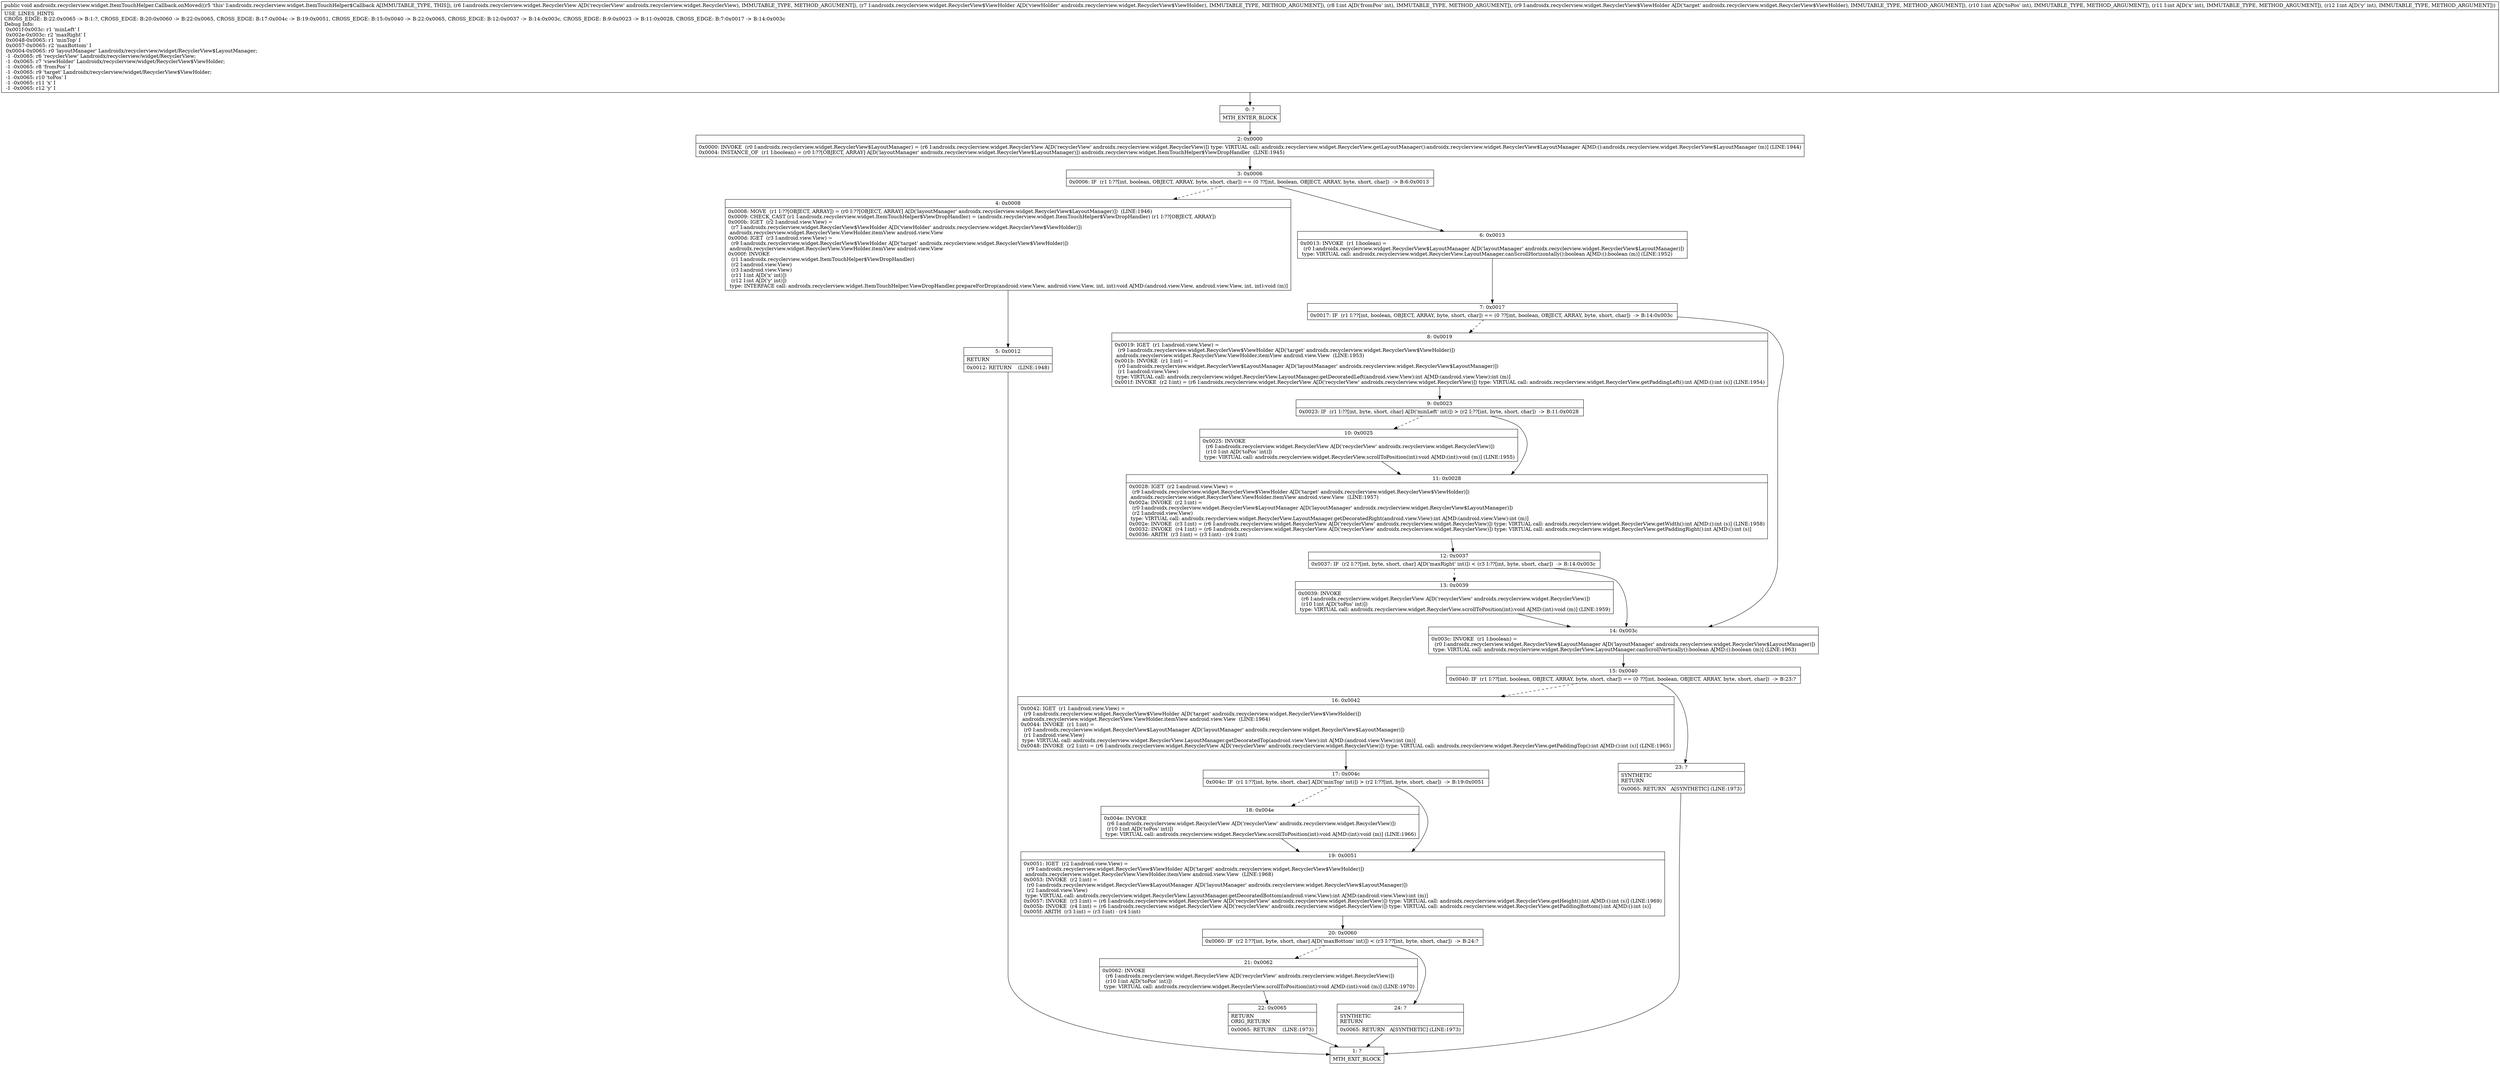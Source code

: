 digraph "CFG forandroidx.recyclerview.widget.ItemTouchHelper.Callback.onMoved(Landroidx\/recyclerview\/widget\/RecyclerView;Landroidx\/recyclerview\/widget\/RecyclerView$ViewHolder;ILandroidx\/recyclerview\/widget\/RecyclerView$ViewHolder;III)V" {
Node_0 [shape=record,label="{0\:\ ?|MTH_ENTER_BLOCK\l}"];
Node_2 [shape=record,label="{2\:\ 0x0000|0x0000: INVOKE  (r0 I:androidx.recyclerview.widget.RecyclerView$LayoutManager) = (r6 I:androidx.recyclerview.widget.RecyclerView A[D('recyclerView' androidx.recyclerview.widget.RecyclerView)]) type: VIRTUAL call: androidx.recyclerview.widget.RecyclerView.getLayoutManager():androidx.recyclerview.widget.RecyclerView$LayoutManager A[MD:():androidx.recyclerview.widget.RecyclerView$LayoutManager (m)] (LINE:1944)\l0x0004: INSTANCE_OF  (r1 I:boolean) = (r0 I:??[OBJECT, ARRAY] A[D('layoutManager' androidx.recyclerview.widget.RecyclerView$LayoutManager)]) androidx.recyclerview.widget.ItemTouchHelper$ViewDropHandler  (LINE:1945)\l}"];
Node_3 [shape=record,label="{3\:\ 0x0006|0x0006: IF  (r1 I:??[int, boolean, OBJECT, ARRAY, byte, short, char]) == (0 ??[int, boolean, OBJECT, ARRAY, byte, short, char])  \-\> B:6:0x0013 \l}"];
Node_4 [shape=record,label="{4\:\ 0x0008|0x0008: MOVE  (r1 I:??[OBJECT, ARRAY]) = (r0 I:??[OBJECT, ARRAY] A[D('layoutManager' androidx.recyclerview.widget.RecyclerView$LayoutManager)])  (LINE:1946)\l0x0009: CHECK_CAST (r1 I:androidx.recyclerview.widget.ItemTouchHelper$ViewDropHandler) = (androidx.recyclerview.widget.ItemTouchHelper$ViewDropHandler) (r1 I:??[OBJECT, ARRAY]) \l0x000b: IGET  (r2 I:android.view.View) = \l  (r7 I:androidx.recyclerview.widget.RecyclerView$ViewHolder A[D('viewHolder' androidx.recyclerview.widget.RecyclerView$ViewHolder)])\l androidx.recyclerview.widget.RecyclerView.ViewHolder.itemView android.view.View \l0x000d: IGET  (r3 I:android.view.View) = \l  (r9 I:androidx.recyclerview.widget.RecyclerView$ViewHolder A[D('target' androidx.recyclerview.widget.RecyclerView$ViewHolder)])\l androidx.recyclerview.widget.RecyclerView.ViewHolder.itemView android.view.View \l0x000f: INVOKE  \l  (r1 I:androidx.recyclerview.widget.ItemTouchHelper$ViewDropHandler)\l  (r2 I:android.view.View)\l  (r3 I:android.view.View)\l  (r11 I:int A[D('x' int)])\l  (r12 I:int A[D('y' int)])\l type: INTERFACE call: androidx.recyclerview.widget.ItemTouchHelper.ViewDropHandler.prepareForDrop(android.view.View, android.view.View, int, int):void A[MD:(android.view.View, android.view.View, int, int):void (m)]\l}"];
Node_5 [shape=record,label="{5\:\ 0x0012|RETURN\l|0x0012: RETURN    (LINE:1948)\l}"];
Node_1 [shape=record,label="{1\:\ ?|MTH_EXIT_BLOCK\l}"];
Node_6 [shape=record,label="{6\:\ 0x0013|0x0013: INVOKE  (r1 I:boolean) = \l  (r0 I:androidx.recyclerview.widget.RecyclerView$LayoutManager A[D('layoutManager' androidx.recyclerview.widget.RecyclerView$LayoutManager)])\l type: VIRTUAL call: androidx.recyclerview.widget.RecyclerView.LayoutManager.canScrollHorizontally():boolean A[MD:():boolean (m)] (LINE:1952)\l}"];
Node_7 [shape=record,label="{7\:\ 0x0017|0x0017: IF  (r1 I:??[int, boolean, OBJECT, ARRAY, byte, short, char]) == (0 ??[int, boolean, OBJECT, ARRAY, byte, short, char])  \-\> B:14:0x003c \l}"];
Node_8 [shape=record,label="{8\:\ 0x0019|0x0019: IGET  (r1 I:android.view.View) = \l  (r9 I:androidx.recyclerview.widget.RecyclerView$ViewHolder A[D('target' androidx.recyclerview.widget.RecyclerView$ViewHolder)])\l androidx.recyclerview.widget.RecyclerView.ViewHolder.itemView android.view.View  (LINE:1953)\l0x001b: INVOKE  (r1 I:int) = \l  (r0 I:androidx.recyclerview.widget.RecyclerView$LayoutManager A[D('layoutManager' androidx.recyclerview.widget.RecyclerView$LayoutManager)])\l  (r1 I:android.view.View)\l type: VIRTUAL call: androidx.recyclerview.widget.RecyclerView.LayoutManager.getDecoratedLeft(android.view.View):int A[MD:(android.view.View):int (m)]\l0x001f: INVOKE  (r2 I:int) = (r6 I:androidx.recyclerview.widget.RecyclerView A[D('recyclerView' androidx.recyclerview.widget.RecyclerView)]) type: VIRTUAL call: androidx.recyclerview.widget.RecyclerView.getPaddingLeft():int A[MD:():int (s)] (LINE:1954)\l}"];
Node_9 [shape=record,label="{9\:\ 0x0023|0x0023: IF  (r1 I:??[int, byte, short, char] A[D('minLeft' int)]) \> (r2 I:??[int, byte, short, char])  \-\> B:11:0x0028 \l}"];
Node_10 [shape=record,label="{10\:\ 0x0025|0x0025: INVOKE  \l  (r6 I:androidx.recyclerview.widget.RecyclerView A[D('recyclerView' androidx.recyclerview.widget.RecyclerView)])\l  (r10 I:int A[D('toPos' int)])\l type: VIRTUAL call: androidx.recyclerview.widget.RecyclerView.scrollToPosition(int):void A[MD:(int):void (m)] (LINE:1955)\l}"];
Node_11 [shape=record,label="{11\:\ 0x0028|0x0028: IGET  (r2 I:android.view.View) = \l  (r9 I:androidx.recyclerview.widget.RecyclerView$ViewHolder A[D('target' androidx.recyclerview.widget.RecyclerView$ViewHolder)])\l androidx.recyclerview.widget.RecyclerView.ViewHolder.itemView android.view.View  (LINE:1957)\l0x002a: INVOKE  (r2 I:int) = \l  (r0 I:androidx.recyclerview.widget.RecyclerView$LayoutManager A[D('layoutManager' androidx.recyclerview.widget.RecyclerView$LayoutManager)])\l  (r2 I:android.view.View)\l type: VIRTUAL call: androidx.recyclerview.widget.RecyclerView.LayoutManager.getDecoratedRight(android.view.View):int A[MD:(android.view.View):int (m)]\l0x002e: INVOKE  (r3 I:int) = (r6 I:androidx.recyclerview.widget.RecyclerView A[D('recyclerView' androidx.recyclerview.widget.RecyclerView)]) type: VIRTUAL call: androidx.recyclerview.widget.RecyclerView.getWidth():int A[MD:():int (s)] (LINE:1958)\l0x0032: INVOKE  (r4 I:int) = (r6 I:androidx.recyclerview.widget.RecyclerView A[D('recyclerView' androidx.recyclerview.widget.RecyclerView)]) type: VIRTUAL call: androidx.recyclerview.widget.RecyclerView.getPaddingRight():int A[MD:():int (s)]\l0x0036: ARITH  (r3 I:int) = (r3 I:int) \- (r4 I:int) \l}"];
Node_12 [shape=record,label="{12\:\ 0x0037|0x0037: IF  (r2 I:??[int, byte, short, char] A[D('maxRight' int)]) \< (r3 I:??[int, byte, short, char])  \-\> B:14:0x003c \l}"];
Node_13 [shape=record,label="{13\:\ 0x0039|0x0039: INVOKE  \l  (r6 I:androidx.recyclerview.widget.RecyclerView A[D('recyclerView' androidx.recyclerview.widget.RecyclerView)])\l  (r10 I:int A[D('toPos' int)])\l type: VIRTUAL call: androidx.recyclerview.widget.RecyclerView.scrollToPosition(int):void A[MD:(int):void (m)] (LINE:1959)\l}"];
Node_14 [shape=record,label="{14\:\ 0x003c|0x003c: INVOKE  (r1 I:boolean) = \l  (r0 I:androidx.recyclerview.widget.RecyclerView$LayoutManager A[D('layoutManager' androidx.recyclerview.widget.RecyclerView$LayoutManager)])\l type: VIRTUAL call: androidx.recyclerview.widget.RecyclerView.LayoutManager.canScrollVertically():boolean A[MD:():boolean (m)] (LINE:1963)\l}"];
Node_15 [shape=record,label="{15\:\ 0x0040|0x0040: IF  (r1 I:??[int, boolean, OBJECT, ARRAY, byte, short, char]) == (0 ??[int, boolean, OBJECT, ARRAY, byte, short, char])  \-\> B:23:? \l}"];
Node_16 [shape=record,label="{16\:\ 0x0042|0x0042: IGET  (r1 I:android.view.View) = \l  (r9 I:androidx.recyclerview.widget.RecyclerView$ViewHolder A[D('target' androidx.recyclerview.widget.RecyclerView$ViewHolder)])\l androidx.recyclerview.widget.RecyclerView.ViewHolder.itemView android.view.View  (LINE:1964)\l0x0044: INVOKE  (r1 I:int) = \l  (r0 I:androidx.recyclerview.widget.RecyclerView$LayoutManager A[D('layoutManager' androidx.recyclerview.widget.RecyclerView$LayoutManager)])\l  (r1 I:android.view.View)\l type: VIRTUAL call: androidx.recyclerview.widget.RecyclerView.LayoutManager.getDecoratedTop(android.view.View):int A[MD:(android.view.View):int (m)]\l0x0048: INVOKE  (r2 I:int) = (r6 I:androidx.recyclerview.widget.RecyclerView A[D('recyclerView' androidx.recyclerview.widget.RecyclerView)]) type: VIRTUAL call: androidx.recyclerview.widget.RecyclerView.getPaddingTop():int A[MD:():int (s)] (LINE:1965)\l}"];
Node_17 [shape=record,label="{17\:\ 0x004c|0x004c: IF  (r1 I:??[int, byte, short, char] A[D('minTop' int)]) \> (r2 I:??[int, byte, short, char])  \-\> B:19:0x0051 \l}"];
Node_18 [shape=record,label="{18\:\ 0x004e|0x004e: INVOKE  \l  (r6 I:androidx.recyclerview.widget.RecyclerView A[D('recyclerView' androidx.recyclerview.widget.RecyclerView)])\l  (r10 I:int A[D('toPos' int)])\l type: VIRTUAL call: androidx.recyclerview.widget.RecyclerView.scrollToPosition(int):void A[MD:(int):void (m)] (LINE:1966)\l}"];
Node_19 [shape=record,label="{19\:\ 0x0051|0x0051: IGET  (r2 I:android.view.View) = \l  (r9 I:androidx.recyclerview.widget.RecyclerView$ViewHolder A[D('target' androidx.recyclerview.widget.RecyclerView$ViewHolder)])\l androidx.recyclerview.widget.RecyclerView.ViewHolder.itemView android.view.View  (LINE:1968)\l0x0053: INVOKE  (r2 I:int) = \l  (r0 I:androidx.recyclerview.widget.RecyclerView$LayoutManager A[D('layoutManager' androidx.recyclerview.widget.RecyclerView$LayoutManager)])\l  (r2 I:android.view.View)\l type: VIRTUAL call: androidx.recyclerview.widget.RecyclerView.LayoutManager.getDecoratedBottom(android.view.View):int A[MD:(android.view.View):int (m)]\l0x0057: INVOKE  (r3 I:int) = (r6 I:androidx.recyclerview.widget.RecyclerView A[D('recyclerView' androidx.recyclerview.widget.RecyclerView)]) type: VIRTUAL call: androidx.recyclerview.widget.RecyclerView.getHeight():int A[MD:():int (s)] (LINE:1969)\l0x005b: INVOKE  (r4 I:int) = (r6 I:androidx.recyclerview.widget.RecyclerView A[D('recyclerView' androidx.recyclerview.widget.RecyclerView)]) type: VIRTUAL call: androidx.recyclerview.widget.RecyclerView.getPaddingBottom():int A[MD:():int (s)]\l0x005f: ARITH  (r3 I:int) = (r3 I:int) \- (r4 I:int) \l}"];
Node_20 [shape=record,label="{20\:\ 0x0060|0x0060: IF  (r2 I:??[int, byte, short, char] A[D('maxBottom' int)]) \< (r3 I:??[int, byte, short, char])  \-\> B:24:? \l}"];
Node_21 [shape=record,label="{21\:\ 0x0062|0x0062: INVOKE  \l  (r6 I:androidx.recyclerview.widget.RecyclerView A[D('recyclerView' androidx.recyclerview.widget.RecyclerView)])\l  (r10 I:int A[D('toPos' int)])\l type: VIRTUAL call: androidx.recyclerview.widget.RecyclerView.scrollToPosition(int):void A[MD:(int):void (m)] (LINE:1970)\l}"];
Node_22 [shape=record,label="{22\:\ 0x0065|RETURN\lORIG_RETURN\l|0x0065: RETURN    (LINE:1973)\l}"];
Node_24 [shape=record,label="{24\:\ ?|SYNTHETIC\lRETURN\l|0x0065: RETURN   A[SYNTHETIC] (LINE:1973)\l}"];
Node_23 [shape=record,label="{23\:\ ?|SYNTHETIC\lRETURN\l|0x0065: RETURN   A[SYNTHETIC] (LINE:1973)\l}"];
MethodNode[shape=record,label="{public void androidx.recyclerview.widget.ItemTouchHelper.Callback.onMoved((r5 'this' I:androidx.recyclerview.widget.ItemTouchHelper$Callback A[IMMUTABLE_TYPE, THIS]), (r6 I:androidx.recyclerview.widget.RecyclerView A[D('recyclerView' androidx.recyclerview.widget.RecyclerView), IMMUTABLE_TYPE, METHOD_ARGUMENT]), (r7 I:androidx.recyclerview.widget.RecyclerView$ViewHolder A[D('viewHolder' androidx.recyclerview.widget.RecyclerView$ViewHolder), IMMUTABLE_TYPE, METHOD_ARGUMENT]), (r8 I:int A[D('fromPos' int), IMMUTABLE_TYPE, METHOD_ARGUMENT]), (r9 I:androidx.recyclerview.widget.RecyclerView$ViewHolder A[D('target' androidx.recyclerview.widget.RecyclerView$ViewHolder), IMMUTABLE_TYPE, METHOD_ARGUMENT]), (r10 I:int A[D('toPos' int), IMMUTABLE_TYPE, METHOD_ARGUMENT]), (r11 I:int A[D('x' int), IMMUTABLE_TYPE, METHOD_ARGUMENT]), (r12 I:int A[D('y' int), IMMUTABLE_TYPE, METHOD_ARGUMENT]))  | USE_LINES_HINTS\lCROSS_EDGE: B:22:0x0065 \-\> B:1:?, CROSS_EDGE: B:20:0x0060 \-\> B:22:0x0065, CROSS_EDGE: B:17:0x004c \-\> B:19:0x0051, CROSS_EDGE: B:15:0x0040 \-\> B:22:0x0065, CROSS_EDGE: B:12:0x0037 \-\> B:14:0x003c, CROSS_EDGE: B:9:0x0023 \-\> B:11:0x0028, CROSS_EDGE: B:7:0x0017 \-\> B:14:0x003c\lDebug Info:\l  0x001f\-0x003c: r1 'minLeft' I\l  0x002e\-0x003c: r2 'maxRight' I\l  0x0048\-0x0065: r1 'minTop' I\l  0x0057\-0x0065: r2 'maxBottom' I\l  0x0004\-0x0065: r0 'layoutManager' Landroidx\/recyclerview\/widget\/RecyclerView$LayoutManager;\l  \-1 \-0x0065: r6 'recyclerView' Landroidx\/recyclerview\/widget\/RecyclerView;\l  \-1 \-0x0065: r7 'viewHolder' Landroidx\/recyclerview\/widget\/RecyclerView$ViewHolder;\l  \-1 \-0x0065: r8 'fromPos' I\l  \-1 \-0x0065: r9 'target' Landroidx\/recyclerview\/widget\/RecyclerView$ViewHolder;\l  \-1 \-0x0065: r10 'toPos' I\l  \-1 \-0x0065: r11 'x' I\l  \-1 \-0x0065: r12 'y' I\l}"];
MethodNode -> Node_0;Node_0 -> Node_2;
Node_2 -> Node_3;
Node_3 -> Node_4[style=dashed];
Node_3 -> Node_6;
Node_4 -> Node_5;
Node_5 -> Node_1;
Node_6 -> Node_7;
Node_7 -> Node_8[style=dashed];
Node_7 -> Node_14;
Node_8 -> Node_9;
Node_9 -> Node_10[style=dashed];
Node_9 -> Node_11;
Node_10 -> Node_11;
Node_11 -> Node_12;
Node_12 -> Node_13[style=dashed];
Node_12 -> Node_14;
Node_13 -> Node_14;
Node_14 -> Node_15;
Node_15 -> Node_16[style=dashed];
Node_15 -> Node_23;
Node_16 -> Node_17;
Node_17 -> Node_18[style=dashed];
Node_17 -> Node_19;
Node_18 -> Node_19;
Node_19 -> Node_20;
Node_20 -> Node_21[style=dashed];
Node_20 -> Node_24;
Node_21 -> Node_22;
Node_22 -> Node_1;
Node_24 -> Node_1;
Node_23 -> Node_1;
}

